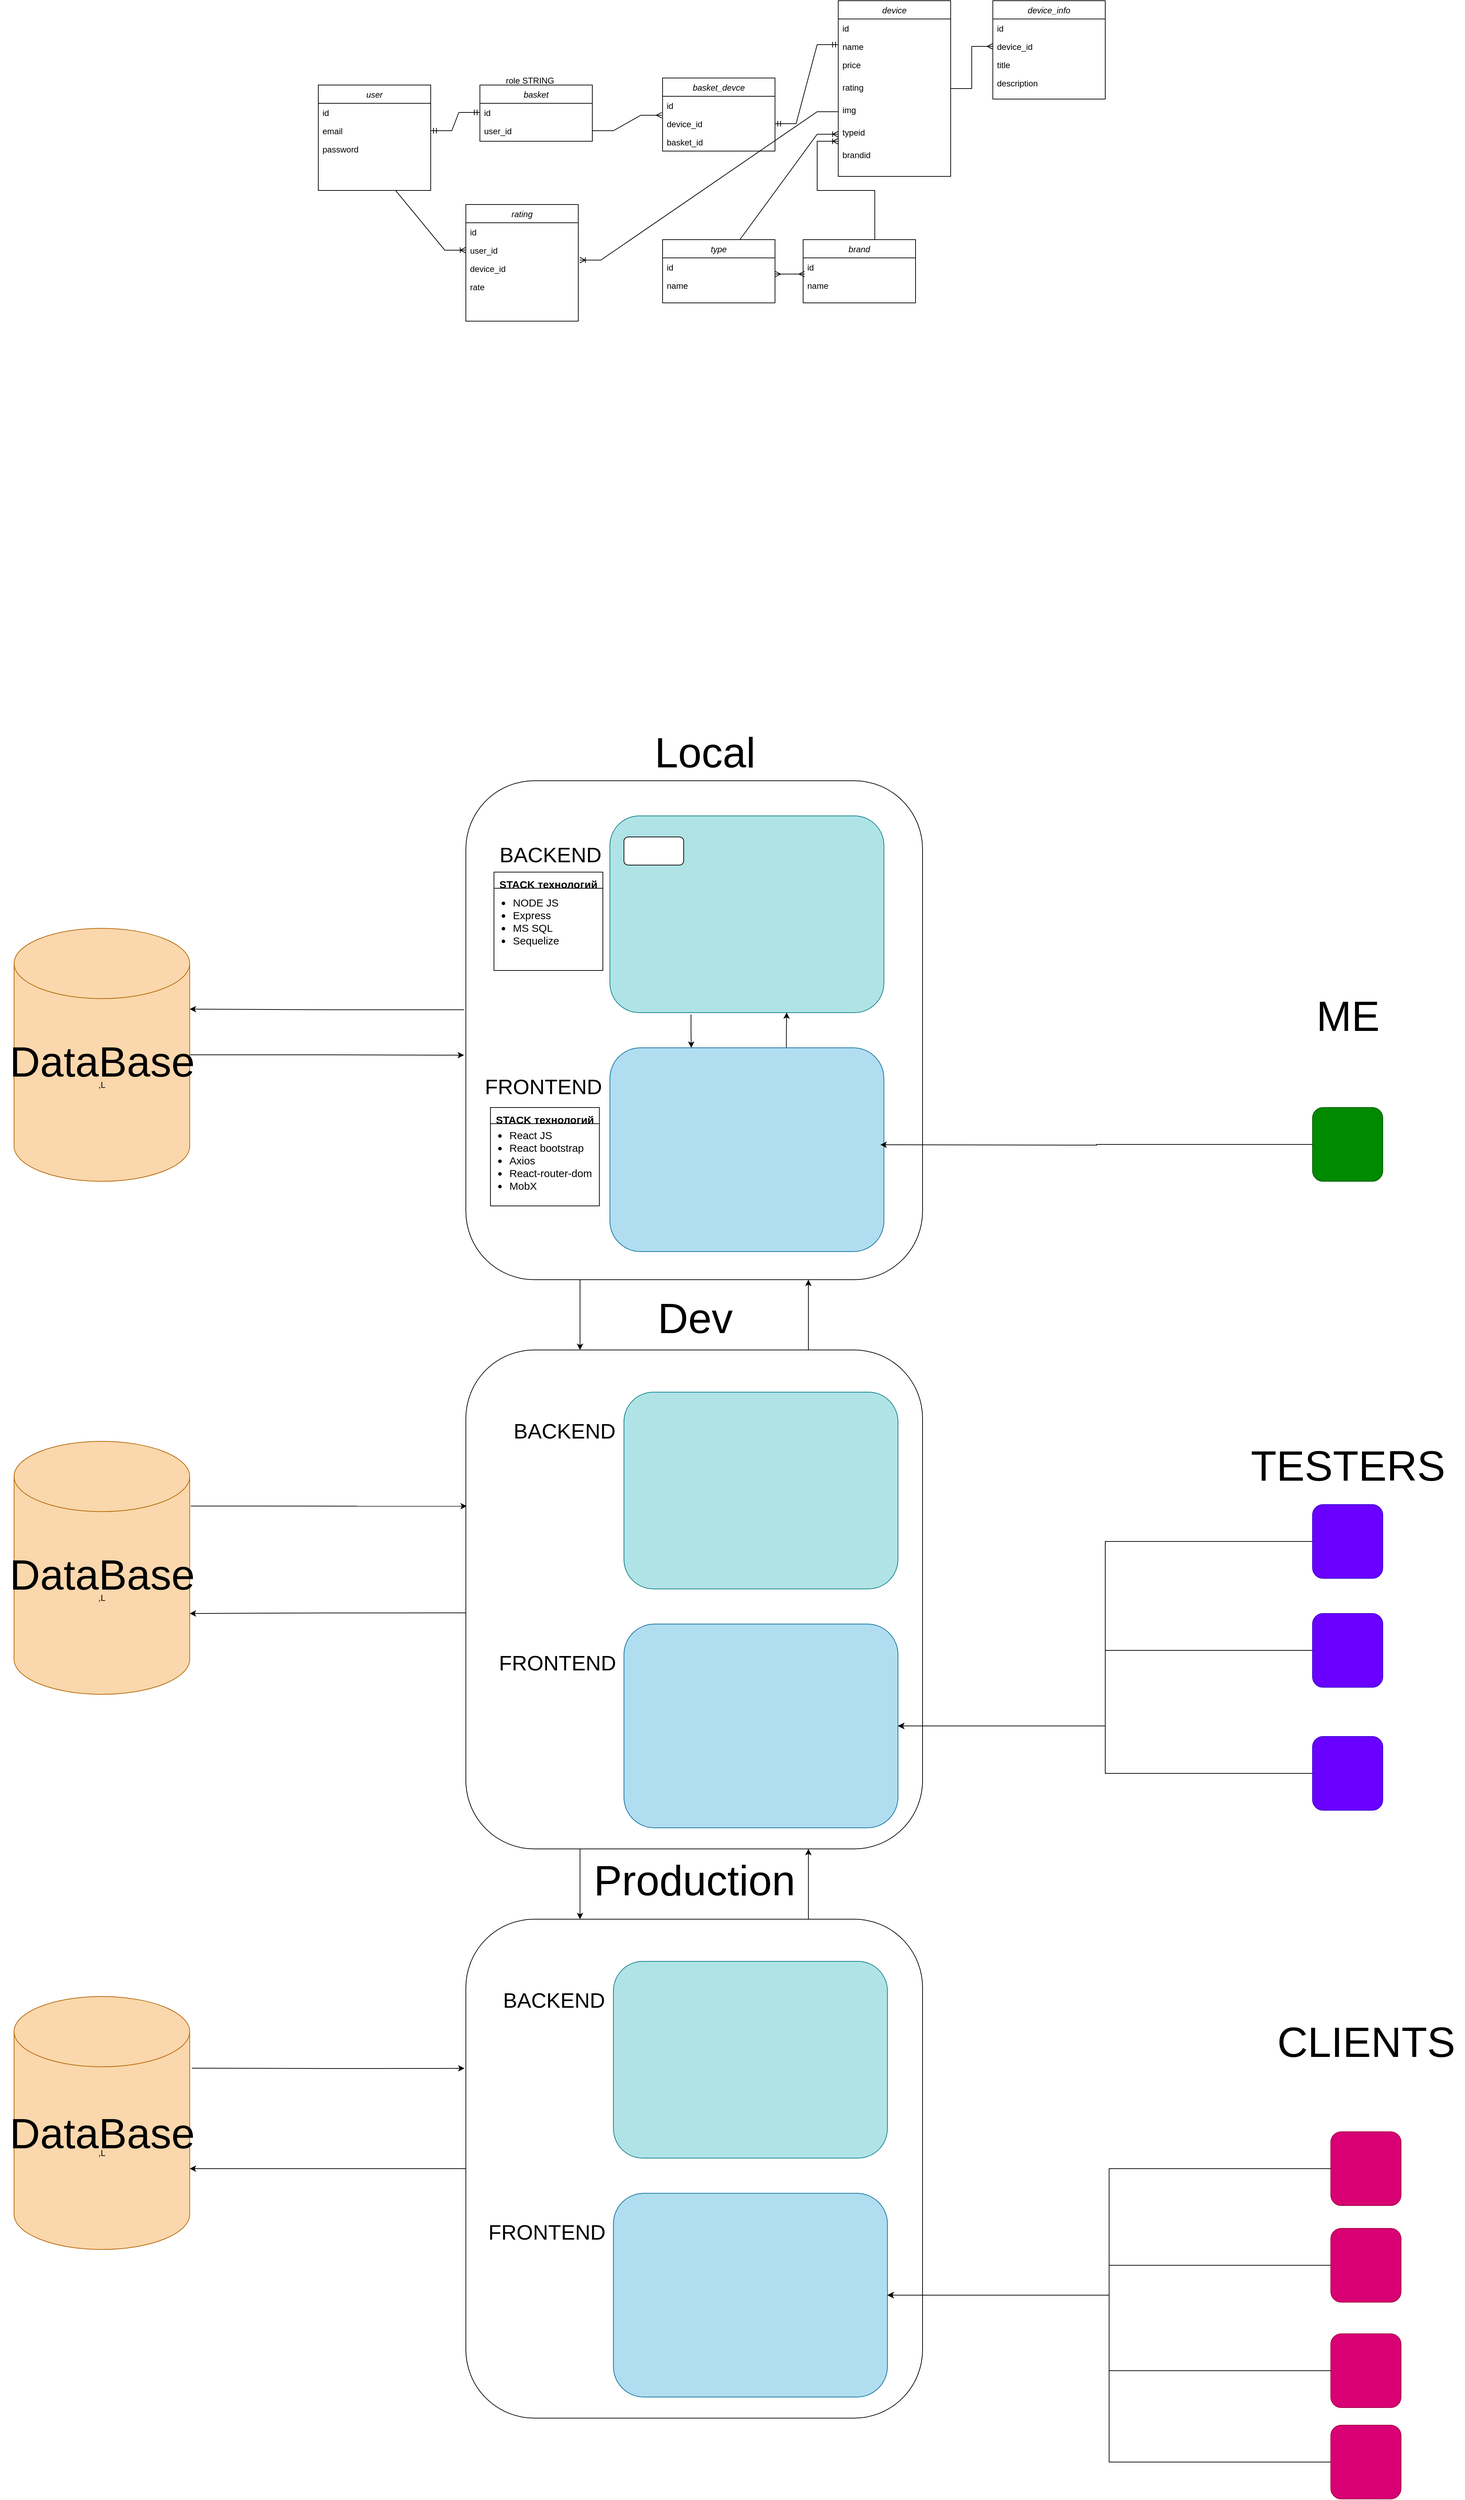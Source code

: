 <mxfile version="20.6.0" type="github">
  <diagram id="C5RBs43oDa-KdzZeNtuy" name="Page-1">
    <mxGraphModel dx="1501" dy="1542" grid="1" gridSize="10" guides="1" tooltips="1" connect="1" arrows="1" fold="1" page="1" pageScale="1" pageWidth="827" pageHeight="1169" math="0" shadow="0">
      <root>
        <mxCell id="WIyWlLk6GJQsqaUBKTNV-0" />
        <mxCell id="WIyWlLk6GJQsqaUBKTNV-1" parent="WIyWlLk6GJQsqaUBKTNV-0" />
        <mxCell id="zkfFHV4jXpPFQw0GAbJ--0" value="user" style="swimlane;fontStyle=2;align=center;verticalAlign=top;childLayout=stackLayout;horizontal=1;startSize=26;horizontalStack=0;resizeParent=1;resizeLast=0;collapsible=1;marginBottom=0;rounded=0;shadow=0;strokeWidth=1;" parent="WIyWlLk6GJQsqaUBKTNV-1" vertex="1">
          <mxGeometry x="-250" y="-300" width="160" height="150" as="geometry">
            <mxRectangle x="230" y="140" width="160" height="26" as="alternateBounds" />
          </mxGeometry>
        </mxCell>
        <mxCell id="zkfFHV4jXpPFQw0GAbJ--1" value="id" style="text;align=left;verticalAlign=top;spacingLeft=4;spacingRight=4;overflow=hidden;rotatable=0;points=[[0,0.5],[1,0.5]];portConstraint=eastwest;" parent="zkfFHV4jXpPFQw0GAbJ--0" vertex="1">
          <mxGeometry y="26" width="160" height="26" as="geometry" />
        </mxCell>
        <mxCell id="zkfFHV4jXpPFQw0GAbJ--2" value="email" style="text;align=left;verticalAlign=top;spacingLeft=4;spacingRight=4;overflow=hidden;rotatable=0;points=[[0,0.5],[1,0.5]];portConstraint=eastwest;rounded=0;shadow=0;html=0;" parent="zkfFHV4jXpPFQw0GAbJ--0" vertex="1">
          <mxGeometry y="52" width="160" height="26" as="geometry" />
        </mxCell>
        <mxCell id="zkfFHV4jXpPFQw0GAbJ--3" value="password" style="text;align=left;verticalAlign=top;spacingLeft=4;spacingRight=4;overflow=hidden;rotatable=0;points=[[0,0.5],[1,0.5]];portConstraint=eastwest;rounded=0;shadow=0;html=0;" parent="zkfFHV4jXpPFQw0GAbJ--0" vertex="1">
          <mxGeometry y="78" width="160" height="32" as="geometry" />
        </mxCell>
        <mxCell id="rboangWgK6ihW0emlWpL-7" value="role STRING" style="text;align=left;verticalAlign=top;spacingLeft=4;spacingRight=4;overflow=hidden;rotatable=0;points=[[0,0.5],[1,0.5]];portConstraint=eastwest;rounded=0;shadow=0;html=0;" parent="WIyWlLk6GJQsqaUBKTNV-1" vertex="1">
          <mxGeometry x="11" y="-320" width="160" height="32" as="geometry" />
        </mxCell>
        <mxCell id="rboangWgK6ihW0emlWpL-8" value="basket" style="swimlane;fontStyle=2;align=center;verticalAlign=top;childLayout=stackLayout;horizontal=1;startSize=26;horizontalStack=0;resizeParent=1;resizeLast=0;collapsible=1;marginBottom=0;rounded=0;shadow=0;strokeWidth=1;" parent="WIyWlLk6GJQsqaUBKTNV-1" vertex="1">
          <mxGeometry x="-20" y="-300" width="160" height="80" as="geometry">
            <mxRectangle x="230" y="140" width="160" height="26" as="alternateBounds" />
          </mxGeometry>
        </mxCell>
        <mxCell id="rboangWgK6ihW0emlWpL-9" value="id" style="text;align=left;verticalAlign=top;spacingLeft=4;spacingRight=4;overflow=hidden;rotatable=0;points=[[0,0.5],[1,0.5]];portConstraint=eastwest;" parent="rboangWgK6ihW0emlWpL-8" vertex="1">
          <mxGeometry y="26" width="160" height="26" as="geometry" />
        </mxCell>
        <mxCell id="rboangWgK6ihW0emlWpL-10" value="user_id" style="text;align=left;verticalAlign=top;spacingLeft=4;spacingRight=4;overflow=hidden;rotatable=0;points=[[0,0.5],[1,0.5]];portConstraint=eastwest;rounded=0;shadow=0;html=0;" parent="rboangWgK6ihW0emlWpL-8" vertex="1">
          <mxGeometry y="52" width="160" height="26" as="geometry" />
        </mxCell>
        <mxCell id="rboangWgK6ihW0emlWpL-14" value="" style="edgeStyle=entityRelationEdgeStyle;fontSize=12;html=1;endArrow=ERmandOne;startArrow=ERmandOne;rounded=0;exitX=1;exitY=0.5;exitDx=0;exitDy=0;entryX=0;entryY=0.5;entryDx=0;entryDy=0;" parent="WIyWlLk6GJQsqaUBKTNV-1" source="zkfFHV4jXpPFQw0GAbJ--2" target="rboangWgK6ihW0emlWpL-9" edge="1">
          <mxGeometry width="100" height="100" relative="1" as="geometry">
            <mxPoint x="200" y="-200" as="sourcePoint" />
            <mxPoint x="300" y="-300" as="targetPoint" />
          </mxGeometry>
        </mxCell>
        <mxCell id="rboangWgK6ihW0emlWpL-15" value="device" style="swimlane;fontStyle=2;align=center;verticalAlign=top;childLayout=stackLayout;horizontal=1;startSize=26;horizontalStack=0;resizeParent=1;resizeLast=0;collapsible=1;marginBottom=0;rounded=0;shadow=0;strokeWidth=1;" parent="WIyWlLk6GJQsqaUBKTNV-1" vertex="1">
          <mxGeometry x="490" y="-420" width="160" height="250" as="geometry">
            <mxRectangle x="230" y="140" width="160" height="26" as="alternateBounds" />
          </mxGeometry>
        </mxCell>
        <mxCell id="rboangWgK6ihW0emlWpL-16" value="id" style="text;align=left;verticalAlign=top;spacingLeft=4;spacingRight=4;overflow=hidden;rotatable=0;points=[[0,0.5],[1,0.5]];portConstraint=eastwest;" parent="rboangWgK6ihW0emlWpL-15" vertex="1">
          <mxGeometry y="26" width="160" height="26" as="geometry" />
        </mxCell>
        <mxCell id="rboangWgK6ihW0emlWpL-17" value="name" style="text;align=left;verticalAlign=top;spacingLeft=4;spacingRight=4;overflow=hidden;rotatable=0;points=[[0,0.5],[1,0.5]];portConstraint=eastwest;rounded=0;shadow=0;html=0;" parent="rboangWgK6ihW0emlWpL-15" vertex="1">
          <mxGeometry y="52" width="160" height="26" as="geometry" />
        </mxCell>
        <mxCell id="rboangWgK6ihW0emlWpL-18" value="price" style="text;align=left;verticalAlign=top;spacingLeft=4;spacingRight=4;overflow=hidden;rotatable=0;points=[[0,0.5],[1,0.5]];portConstraint=eastwest;rounded=0;shadow=0;html=0;" parent="rboangWgK6ihW0emlWpL-15" vertex="1">
          <mxGeometry y="78" width="160" height="32" as="geometry" />
        </mxCell>
        <mxCell id="rboangWgK6ihW0emlWpL-19" value="rating" style="text;align=left;verticalAlign=top;spacingLeft=4;spacingRight=4;overflow=hidden;rotatable=0;points=[[0,0.5],[1,0.5]];portConstraint=eastwest;rounded=0;shadow=0;html=0;" parent="rboangWgK6ihW0emlWpL-15" vertex="1">
          <mxGeometry y="110" width="160" height="32" as="geometry" />
        </mxCell>
        <mxCell id="rboangWgK6ihW0emlWpL-20" value="img" style="text;align=left;verticalAlign=top;spacingLeft=4;spacingRight=4;overflow=hidden;rotatable=0;points=[[0,0.5],[1,0.5]];portConstraint=eastwest;rounded=0;shadow=0;html=0;" parent="rboangWgK6ihW0emlWpL-15" vertex="1">
          <mxGeometry y="142" width="160" height="32" as="geometry" />
        </mxCell>
        <mxCell id="rboangWgK6ihW0emlWpL-21" value="typeid" style="text;align=left;verticalAlign=top;spacingLeft=4;spacingRight=4;overflow=hidden;rotatable=0;points=[[0,0.5],[1,0.5]];portConstraint=eastwest;rounded=0;shadow=0;html=0;" parent="rboangWgK6ihW0emlWpL-15" vertex="1">
          <mxGeometry y="174" width="160" height="32" as="geometry" />
        </mxCell>
        <mxCell id="rboangWgK6ihW0emlWpL-22" value="brandid" style="text;align=left;verticalAlign=top;spacingLeft=4;spacingRight=4;overflow=hidden;rotatable=0;points=[[0,0.5],[1,0.5]];portConstraint=eastwest;rounded=0;shadow=0;html=0;" parent="rboangWgK6ihW0emlWpL-15" vertex="1">
          <mxGeometry y="206" width="160" height="32" as="geometry" />
        </mxCell>
        <mxCell id="rboangWgK6ihW0emlWpL-23" value="brand" style="swimlane;fontStyle=2;align=center;verticalAlign=top;childLayout=stackLayout;horizontal=1;startSize=26;horizontalStack=0;resizeParent=1;resizeLast=0;collapsible=1;marginBottom=0;rounded=0;shadow=0;strokeWidth=1;" parent="WIyWlLk6GJQsqaUBKTNV-1" vertex="1">
          <mxGeometry x="440" y="-80" width="160" height="90" as="geometry">
            <mxRectangle x="230" y="140" width="160" height="26" as="alternateBounds" />
          </mxGeometry>
        </mxCell>
        <mxCell id="rboangWgK6ihW0emlWpL-24" value="id" style="text;align=left;verticalAlign=top;spacingLeft=4;spacingRight=4;overflow=hidden;rotatable=0;points=[[0,0.5],[1,0.5]];portConstraint=eastwest;" parent="rboangWgK6ihW0emlWpL-23" vertex="1">
          <mxGeometry y="26" width="160" height="26" as="geometry" />
        </mxCell>
        <mxCell id="rboangWgK6ihW0emlWpL-25" value="name" style="text;align=left;verticalAlign=top;spacingLeft=4;spacingRight=4;overflow=hidden;rotatable=0;points=[[0,0.5],[1,0.5]];portConstraint=eastwest;rounded=0;shadow=0;html=0;" parent="rboangWgK6ihW0emlWpL-23" vertex="1">
          <mxGeometry y="52" width="160" height="26" as="geometry" />
        </mxCell>
        <mxCell id="rboangWgK6ihW0emlWpL-31" value="type" style="swimlane;fontStyle=2;align=center;verticalAlign=top;childLayout=stackLayout;horizontal=1;startSize=26;horizontalStack=0;resizeParent=1;resizeLast=0;collapsible=1;marginBottom=0;rounded=0;shadow=0;strokeWidth=1;" parent="WIyWlLk6GJQsqaUBKTNV-1" vertex="1">
          <mxGeometry x="240" y="-80" width="160" height="90" as="geometry">
            <mxRectangle x="230" y="140" width="160" height="26" as="alternateBounds" />
          </mxGeometry>
        </mxCell>
        <mxCell id="rboangWgK6ihW0emlWpL-32" value="id" style="text;align=left;verticalAlign=top;spacingLeft=4;spacingRight=4;overflow=hidden;rotatable=0;points=[[0,0.5],[1,0.5]];portConstraint=eastwest;" parent="rboangWgK6ihW0emlWpL-31" vertex="1">
          <mxGeometry y="26" width="160" height="26" as="geometry" />
        </mxCell>
        <mxCell id="rboangWgK6ihW0emlWpL-33" value="name" style="text;align=left;verticalAlign=top;spacingLeft=4;spacingRight=4;overflow=hidden;rotatable=0;points=[[0,0.5],[1,0.5]];portConstraint=eastwest;rounded=0;shadow=0;html=0;" parent="rboangWgK6ihW0emlWpL-31" vertex="1">
          <mxGeometry y="52" width="160" height="26" as="geometry" />
        </mxCell>
        <mxCell id="rboangWgK6ihW0emlWpL-39" value="" style="edgeStyle=entityRelationEdgeStyle;fontSize=12;html=1;endArrow=ERoneToMany;rounded=0;entryX=0;entryY=0.5;entryDx=0;entryDy=0;exitX=0.5;exitY=0;exitDx=0;exitDy=0;" parent="WIyWlLk6GJQsqaUBKTNV-1" source="rboangWgK6ihW0emlWpL-31" target="rboangWgK6ihW0emlWpL-21" edge="1">
          <mxGeometry width="100" height="100" relative="1" as="geometry">
            <mxPoint x="150" y="-110" as="sourcePoint" />
            <mxPoint x="250" y="-210" as="targetPoint" />
          </mxGeometry>
        </mxCell>
        <mxCell id="rboangWgK6ihW0emlWpL-44" value="" style="edgeStyle=entityRelationEdgeStyle;fontSize=12;html=1;endArrow=ERmany;startArrow=ERmany;rounded=0;entryX=0.013;entryY=-0.115;entryDx=0;entryDy=0;entryPerimeter=0;exitX=1;exitY=0.885;exitDx=0;exitDy=0;exitPerimeter=0;" parent="WIyWlLk6GJQsqaUBKTNV-1" source="rboangWgK6ihW0emlWpL-32" target="rboangWgK6ihW0emlWpL-25" edge="1">
          <mxGeometry width="100" height="100" relative="1" as="geometry">
            <mxPoint x="150" y="-110" as="sourcePoint" />
            <mxPoint x="250" y="-210" as="targetPoint" />
          </mxGeometry>
        </mxCell>
        <mxCell id="rboangWgK6ihW0emlWpL-45" value="device_info" style="swimlane;fontStyle=2;align=center;verticalAlign=top;childLayout=stackLayout;horizontal=1;startSize=26;horizontalStack=0;resizeParent=1;resizeLast=0;collapsible=1;marginBottom=0;rounded=0;shadow=0;strokeWidth=1;" parent="WIyWlLk6GJQsqaUBKTNV-1" vertex="1">
          <mxGeometry x="710" y="-420" width="160" height="140" as="geometry">
            <mxRectangle x="230" y="140" width="160" height="26" as="alternateBounds" />
          </mxGeometry>
        </mxCell>
        <mxCell id="rboangWgK6ihW0emlWpL-46" value="id" style="text;align=left;verticalAlign=top;spacingLeft=4;spacingRight=4;overflow=hidden;rotatable=0;points=[[0,0.5],[1,0.5]];portConstraint=eastwest;" parent="rboangWgK6ihW0emlWpL-45" vertex="1">
          <mxGeometry y="26" width="160" height="26" as="geometry" />
        </mxCell>
        <mxCell id="rboangWgK6ihW0emlWpL-47" value="device_id" style="text;align=left;verticalAlign=top;spacingLeft=4;spacingRight=4;overflow=hidden;rotatable=0;points=[[0,0.5],[1,0.5]];portConstraint=eastwest;rounded=0;shadow=0;html=0;" parent="rboangWgK6ihW0emlWpL-45" vertex="1">
          <mxGeometry y="52" width="160" height="26" as="geometry" />
        </mxCell>
        <mxCell id="rboangWgK6ihW0emlWpL-48" value="title" style="text;align=left;verticalAlign=top;spacingLeft=4;spacingRight=4;overflow=hidden;rotatable=0;points=[[0,0.5],[1,0.5]];portConstraint=eastwest;rounded=0;shadow=0;html=0;" parent="rboangWgK6ihW0emlWpL-45" vertex="1">
          <mxGeometry y="78" width="160" height="26" as="geometry" />
        </mxCell>
        <mxCell id="rboangWgK6ihW0emlWpL-54" value="description" style="text;align=left;verticalAlign=top;spacingLeft=4;spacingRight=4;overflow=hidden;rotatable=0;points=[[0,0.5],[1,0.5]];portConstraint=eastwest;rounded=0;shadow=0;html=0;" parent="rboangWgK6ihW0emlWpL-45" vertex="1">
          <mxGeometry y="104" width="160" height="26" as="geometry" />
        </mxCell>
        <mxCell id="rboangWgK6ihW0emlWpL-52" value="" style="edgeStyle=entityRelationEdgeStyle;fontSize=12;html=1;endArrow=ERmany;rounded=0;exitX=1;exitY=0.5;exitDx=0;exitDy=0;entryX=0;entryY=0.5;entryDx=0;entryDy=0;" parent="WIyWlLk6GJQsqaUBKTNV-1" source="rboangWgK6ihW0emlWpL-15" target="rboangWgK6ihW0emlWpL-47" edge="1">
          <mxGeometry width="100" height="100" relative="1" as="geometry">
            <mxPoint x="840" y="-120" as="sourcePoint" />
            <mxPoint x="940" y="-220" as="targetPoint" />
          </mxGeometry>
        </mxCell>
        <mxCell id="rboangWgK6ihW0emlWpL-53" value="" style="edgeStyle=entityRelationEdgeStyle;fontSize=12;html=1;endArrow=ERoneToMany;rounded=0;exitX=0.45;exitY=0;exitDx=0;exitDy=0;exitPerimeter=0;" parent="WIyWlLk6GJQsqaUBKTNV-1" source="rboangWgK6ihW0emlWpL-23" edge="1">
          <mxGeometry width="100" height="100" relative="1" as="geometry">
            <mxPoint x="330" y="-70" as="sourcePoint" />
            <mxPoint x="490" y="-220" as="targetPoint" />
          </mxGeometry>
        </mxCell>
        <mxCell id="rboangWgK6ihW0emlWpL-55" value="basket_devce" style="swimlane;fontStyle=2;align=center;verticalAlign=top;childLayout=stackLayout;horizontal=1;startSize=26;horizontalStack=0;resizeParent=1;resizeLast=0;collapsible=1;marginBottom=0;rounded=0;shadow=0;strokeWidth=1;" parent="WIyWlLk6GJQsqaUBKTNV-1" vertex="1">
          <mxGeometry x="240" y="-310" width="160" height="104" as="geometry">
            <mxRectangle x="230" y="140" width="160" height="26" as="alternateBounds" />
          </mxGeometry>
        </mxCell>
        <mxCell id="rboangWgK6ihW0emlWpL-56" value="id" style="text;align=left;verticalAlign=top;spacingLeft=4;spacingRight=4;overflow=hidden;rotatable=0;points=[[0,0.5],[1,0.5]];portConstraint=eastwest;" parent="rboangWgK6ihW0emlWpL-55" vertex="1">
          <mxGeometry y="26" width="160" height="26" as="geometry" />
        </mxCell>
        <mxCell id="rboangWgK6ihW0emlWpL-57" value="device_id" style="text;align=left;verticalAlign=top;spacingLeft=4;spacingRight=4;overflow=hidden;rotatable=0;points=[[0,0.5],[1,0.5]];portConstraint=eastwest;rounded=0;shadow=0;html=0;" parent="rboangWgK6ihW0emlWpL-55" vertex="1">
          <mxGeometry y="52" width="160" height="26" as="geometry" />
        </mxCell>
        <mxCell id="rboangWgK6ihW0emlWpL-58" value="basket_id" style="text;align=left;verticalAlign=top;spacingLeft=4;spacingRight=4;overflow=hidden;rotatable=0;points=[[0,0.5],[1,0.5]];portConstraint=eastwest;rounded=0;shadow=0;html=0;" parent="rboangWgK6ihW0emlWpL-55" vertex="1">
          <mxGeometry y="78" width="160" height="26" as="geometry" />
        </mxCell>
        <mxCell id="rboangWgK6ihW0emlWpL-59" value="" style="edgeStyle=entityRelationEdgeStyle;fontSize=12;html=1;endArrow=ERmany;rounded=0;exitX=1;exitY=0.5;exitDx=0;exitDy=0;entryX=-0.006;entryY=1.038;entryDx=0;entryDy=0;entryPerimeter=0;" parent="WIyWlLk6GJQsqaUBKTNV-1" source="rboangWgK6ihW0emlWpL-10" target="rboangWgK6ihW0emlWpL-56" edge="1">
          <mxGeometry width="100" height="100" relative="1" as="geometry">
            <mxPoint x="450" y="-110" as="sourcePoint" />
            <mxPoint x="550" y="-210" as="targetPoint" />
          </mxGeometry>
        </mxCell>
        <mxCell id="6lR0rW1rz3o3aoI56mxL-0" value="" style="edgeStyle=entityRelationEdgeStyle;fontSize=12;html=1;endArrow=ERmandOne;startArrow=ERmandOne;rounded=0;exitX=1;exitY=0.5;exitDx=0;exitDy=0;entryX=0;entryY=0.25;entryDx=0;entryDy=0;" parent="WIyWlLk6GJQsqaUBKTNV-1" source="rboangWgK6ihW0emlWpL-57" target="rboangWgK6ihW0emlWpL-15" edge="1">
          <mxGeometry width="100" height="100" relative="1" as="geometry">
            <mxPoint x="340" y="-110" as="sourcePoint" />
            <mxPoint x="440" y="-210" as="targetPoint" />
          </mxGeometry>
        </mxCell>
        <mxCell id="6lR0rW1rz3o3aoI56mxL-1" value="rating&#xa;" style="swimlane;fontStyle=2;align=center;verticalAlign=top;childLayout=stackLayout;horizontal=1;startSize=26;horizontalStack=0;resizeParent=1;resizeLast=0;collapsible=1;marginBottom=0;rounded=0;shadow=0;strokeWidth=1;" parent="WIyWlLk6GJQsqaUBKTNV-1" vertex="1">
          <mxGeometry x="-40" y="-130" width="160" height="166" as="geometry">
            <mxRectangle x="230" y="140" width="160" height="26" as="alternateBounds" />
          </mxGeometry>
        </mxCell>
        <mxCell id="6lR0rW1rz3o3aoI56mxL-2" value="id" style="text;align=left;verticalAlign=top;spacingLeft=4;spacingRight=4;overflow=hidden;rotatable=0;points=[[0,0.5],[1,0.5]];portConstraint=eastwest;" parent="6lR0rW1rz3o3aoI56mxL-1" vertex="1">
          <mxGeometry y="26" width="160" height="26" as="geometry" />
        </mxCell>
        <mxCell id="6lR0rW1rz3o3aoI56mxL-3" value="user_id" style="text;align=left;verticalAlign=top;spacingLeft=4;spacingRight=4;overflow=hidden;rotatable=0;points=[[0,0.5],[1,0.5]];portConstraint=eastwest;rounded=0;shadow=0;html=0;" parent="6lR0rW1rz3o3aoI56mxL-1" vertex="1">
          <mxGeometry y="52" width="160" height="26" as="geometry" />
        </mxCell>
        <mxCell id="6lR0rW1rz3o3aoI56mxL-4" value="device_id" style="text;align=left;verticalAlign=top;spacingLeft=4;spacingRight=4;overflow=hidden;rotatable=0;points=[[0,0.5],[1,0.5]];portConstraint=eastwest;rounded=0;shadow=0;html=0;" parent="6lR0rW1rz3o3aoI56mxL-1" vertex="1">
          <mxGeometry y="78" width="160" height="26" as="geometry" />
        </mxCell>
        <mxCell id="6lR0rW1rz3o3aoI56mxL-5" value="rate" style="text;align=left;verticalAlign=top;spacingLeft=4;spacingRight=4;overflow=hidden;rotatable=0;points=[[0,0.5],[1,0.5]];portConstraint=eastwest;rounded=0;shadow=0;html=0;" parent="6lR0rW1rz3o3aoI56mxL-1" vertex="1">
          <mxGeometry y="104" width="160" height="26" as="geometry" />
        </mxCell>
        <mxCell id="6lR0rW1rz3o3aoI56mxL-6" value="" style="edgeStyle=entityRelationEdgeStyle;fontSize=12;html=1;endArrow=ERoneToMany;rounded=0;exitX=0;exitY=0.5;exitDx=0;exitDy=0;entryX=1.013;entryY=0.043;entryDx=0;entryDy=0;entryPerimeter=0;" parent="WIyWlLk6GJQsqaUBKTNV-1" source="rboangWgK6ihW0emlWpL-20" target="6lR0rW1rz3o3aoI56mxL-4" edge="1">
          <mxGeometry width="100" height="100" relative="1" as="geometry">
            <mxPoint x="330" y="-40" as="sourcePoint" />
            <mxPoint x="430" y="-140" as="targetPoint" />
          </mxGeometry>
        </mxCell>
        <mxCell id="6lR0rW1rz3o3aoI56mxL-7" value="" style="edgeStyle=entityRelationEdgeStyle;fontSize=12;html=1;endArrow=ERoneToMany;rounded=0;exitX=0.5;exitY=1;exitDx=0;exitDy=0;entryX=0;entryY=0.5;entryDx=0;entryDy=0;" parent="WIyWlLk6GJQsqaUBKTNV-1" source="zkfFHV4jXpPFQw0GAbJ--0" target="6lR0rW1rz3o3aoI56mxL-3" edge="1">
          <mxGeometry width="100" height="100" relative="1" as="geometry">
            <mxPoint x="330" y="-40" as="sourcePoint" />
            <mxPoint x="-100" y="20" as="targetPoint" />
          </mxGeometry>
        </mxCell>
        <mxCell id="-Y3-FACNBWRvLeMyqKT1-15" style="edgeStyle=orthogonalEdgeStyle;rounded=0;orthogonalLoop=1;jettySize=auto;html=1;exitX=-0.004;exitY=0.459;exitDx=0;exitDy=0;entryX=1;entryY=0;entryDx=0;entryDy=115;entryPerimeter=0;fontSize=60;exitPerimeter=0;" edge="1" parent="WIyWlLk6GJQsqaUBKTNV-1" source="-Y3-FACNBWRvLeMyqKT1-0" target="-Y3-FACNBWRvLeMyqKT1-1">
          <mxGeometry relative="1" as="geometry" />
        </mxCell>
        <mxCell id="-Y3-FACNBWRvLeMyqKT1-36" style="edgeStyle=orthogonalEdgeStyle;rounded=0;orthogonalLoop=1;jettySize=auto;html=1;entryX=0.25;entryY=0;entryDx=0;entryDy=0;fontSize=30;exitX=0.25;exitY=1;exitDx=0;exitDy=0;" edge="1" parent="WIyWlLk6GJQsqaUBKTNV-1" source="-Y3-FACNBWRvLeMyqKT1-0" target="-Y3-FACNBWRvLeMyqKT1-3">
          <mxGeometry relative="1" as="geometry" />
        </mxCell>
        <mxCell id="-Y3-FACNBWRvLeMyqKT1-0" value="" style="rounded=1;whiteSpace=wrap;html=1;" vertex="1" parent="WIyWlLk6GJQsqaUBKTNV-1">
          <mxGeometry x="-40" y="690" width="650" height="710" as="geometry" />
        </mxCell>
        <mxCell id="-Y3-FACNBWRvLeMyqKT1-16" style="edgeStyle=orthogonalEdgeStyle;rounded=0;orthogonalLoop=1;jettySize=auto;html=1;fontSize=60;entryX=-0.004;entryY=0.55;entryDx=0;entryDy=0;entryPerimeter=0;" edge="1" parent="WIyWlLk6GJQsqaUBKTNV-1" source="-Y3-FACNBWRvLeMyqKT1-1" target="-Y3-FACNBWRvLeMyqKT1-0">
          <mxGeometry relative="1" as="geometry" />
        </mxCell>
        <mxCell id="-Y3-FACNBWRvLeMyqKT1-1" value=",L" style="shape=cylinder3;whiteSpace=wrap;html=1;boundedLbl=1;backgroundOutline=1;size=50;fillColor=#fad7ac;strokeColor=#b46504;" vertex="1" parent="WIyWlLk6GJQsqaUBKTNV-1">
          <mxGeometry x="-683" y="900" width="250" height="360" as="geometry" />
        </mxCell>
        <mxCell id="-Y3-FACNBWRvLeMyqKT1-37" style="edgeStyle=orthogonalEdgeStyle;rounded=0;orthogonalLoop=1;jettySize=auto;html=1;entryX=0.75;entryY=1;entryDx=0;entryDy=0;fontSize=30;exitX=0.75;exitY=0;exitDx=0;exitDy=0;" edge="1" parent="WIyWlLk6GJQsqaUBKTNV-1" source="-Y3-FACNBWRvLeMyqKT1-3" target="-Y3-FACNBWRvLeMyqKT1-0">
          <mxGeometry relative="1" as="geometry">
            <Array as="points" />
          </mxGeometry>
        </mxCell>
        <mxCell id="-Y3-FACNBWRvLeMyqKT1-50" style="edgeStyle=orthogonalEdgeStyle;rounded=0;orthogonalLoop=1;jettySize=auto;html=1;entryX=0.25;entryY=0;entryDx=0;entryDy=0;fontSize=30;exitX=0.25;exitY=1;exitDx=0;exitDy=0;" edge="1" parent="WIyWlLk6GJQsqaUBKTNV-1" source="-Y3-FACNBWRvLeMyqKT1-3" target="-Y3-FACNBWRvLeMyqKT1-4">
          <mxGeometry relative="1" as="geometry" />
        </mxCell>
        <mxCell id="-Y3-FACNBWRvLeMyqKT1-56" style="edgeStyle=orthogonalEdgeStyle;rounded=0;orthogonalLoop=1;jettySize=auto;html=1;entryX=1;entryY=0;entryDx=0;entryDy=245;entryPerimeter=0;fontSize=30;exitX=0.001;exitY=0.527;exitDx=0;exitDy=0;exitPerimeter=0;" edge="1" parent="WIyWlLk6GJQsqaUBKTNV-1" source="-Y3-FACNBWRvLeMyqKT1-3" target="-Y3-FACNBWRvLeMyqKT1-51">
          <mxGeometry relative="1" as="geometry">
            <mxPoint x="-50" y="1870" as="sourcePoint" />
          </mxGeometry>
        </mxCell>
        <mxCell id="-Y3-FACNBWRvLeMyqKT1-3" value="" style="rounded=1;whiteSpace=wrap;html=1;" vertex="1" parent="WIyWlLk6GJQsqaUBKTNV-1">
          <mxGeometry x="-40" y="1500" width="650" height="710" as="geometry" />
        </mxCell>
        <mxCell id="-Y3-FACNBWRvLeMyqKT1-49" style="edgeStyle=orthogonalEdgeStyle;rounded=0;orthogonalLoop=1;jettySize=auto;html=1;entryX=0.75;entryY=1;entryDx=0;entryDy=0;fontSize=30;exitX=0.75;exitY=0;exitDx=0;exitDy=0;" edge="1" parent="WIyWlLk6GJQsqaUBKTNV-1" source="-Y3-FACNBWRvLeMyqKT1-4" target="-Y3-FACNBWRvLeMyqKT1-3">
          <mxGeometry relative="1" as="geometry" />
        </mxCell>
        <mxCell id="-Y3-FACNBWRvLeMyqKT1-58" style="edgeStyle=orthogonalEdgeStyle;rounded=0;orthogonalLoop=1;jettySize=auto;html=1;entryX=1;entryY=0;entryDx=0;entryDy=245;entryPerimeter=0;fontSize=30;" edge="1" parent="WIyWlLk6GJQsqaUBKTNV-1" source="-Y3-FACNBWRvLeMyqKT1-4" target="-Y3-FACNBWRvLeMyqKT1-53">
          <mxGeometry relative="1" as="geometry" />
        </mxCell>
        <mxCell id="-Y3-FACNBWRvLeMyqKT1-4" value="" style="rounded=1;whiteSpace=wrap;html=1;" vertex="1" parent="WIyWlLk6GJQsqaUBKTNV-1">
          <mxGeometry x="-40" y="2310" width="650" height="710" as="geometry" />
        </mxCell>
        <mxCell id="-Y3-FACNBWRvLeMyqKT1-11" value="&lt;font style=&quot;font-size: 60px;&quot;&gt;DataBase&lt;/font&gt;" style="text;html=1;align=center;verticalAlign=middle;resizable=0;points=[];autosize=1;strokeColor=none;fillColor=none;fontSize=40;" vertex="1" parent="WIyWlLk6GJQsqaUBKTNV-1">
          <mxGeometry x="-703" y="1045" width="290" height="90" as="geometry" />
        </mxCell>
        <mxCell id="-Y3-FACNBWRvLeMyqKT1-12" value="&lt;font style=&quot;font-size: 30px;&quot;&gt;BACKEND&lt;/font&gt;" style="text;html=1;align=center;verticalAlign=middle;resizable=0;points=[];autosize=1;strokeColor=none;fillColor=none;fontSize=60;" vertex="1" parent="WIyWlLk6GJQsqaUBKTNV-1">
          <mxGeometry x="-5" y="740" width="170" height="90" as="geometry" />
        </mxCell>
        <mxCell id="-Y3-FACNBWRvLeMyqKT1-17" value="Local" style="text;html=1;align=center;verticalAlign=middle;resizable=0;points=[];autosize=1;strokeColor=none;fillColor=none;fontSize=60;" vertex="1" parent="WIyWlLk6GJQsqaUBKTNV-1">
          <mxGeometry x="215" y="605" width="170" height="90" as="geometry" />
        </mxCell>
        <mxCell id="-Y3-FACNBWRvLeMyqKT1-18" value="&lt;div&gt;Dev&lt;/div&gt;" style="text;html=1;align=center;verticalAlign=middle;resizable=0;points=[];autosize=1;strokeColor=none;fillColor=none;fontSize=60;" vertex="1" parent="WIyWlLk6GJQsqaUBKTNV-1">
          <mxGeometry x="221" y="1410" width="130" height="90" as="geometry" />
        </mxCell>
        <mxCell id="-Y3-FACNBWRvLeMyqKT1-19" value="Production" style="text;html=1;align=center;verticalAlign=middle;resizable=0;points=[];autosize=1;strokeColor=none;fillColor=none;fontSize=60;" vertex="1" parent="WIyWlLk6GJQsqaUBKTNV-1">
          <mxGeometry x="130" y="2210" width="310" height="90" as="geometry" />
        </mxCell>
        <mxCell id="-Y3-FACNBWRvLeMyqKT1-21" value="CLIENTS" style="text;html=1;align=center;verticalAlign=middle;resizable=0;points=[];autosize=1;strokeColor=none;fillColor=none;fontSize=60;" vertex="1" parent="WIyWlLk6GJQsqaUBKTNV-1">
          <mxGeometry x="1101" y="2440" width="280" height="90" as="geometry" />
        </mxCell>
        <mxCell id="-Y3-FACNBWRvLeMyqKT1-63" style="edgeStyle=orthogonalEdgeStyle;rounded=0;orthogonalLoop=1;jettySize=auto;html=1;entryX=1;entryY=0.5;entryDx=0;entryDy=0;fontSize=30;" edge="1" parent="WIyWlLk6GJQsqaUBKTNV-1" source="-Y3-FACNBWRvLeMyqKT1-24" target="-Y3-FACNBWRvLeMyqKT1-41">
          <mxGeometry relative="1" as="geometry" />
        </mxCell>
        <mxCell id="-Y3-FACNBWRvLeMyqKT1-24" value="" style="rounded=1;whiteSpace=wrap;html=1;fillColor=#6a00ff;strokeColor=#3700CC;fontColor=#ffffff;" vertex="1" parent="WIyWlLk6GJQsqaUBKTNV-1">
          <mxGeometry x="1165" y="1720" width="100" height="105" as="geometry" />
        </mxCell>
        <mxCell id="-Y3-FACNBWRvLeMyqKT1-26" value="TESTERS" style="text;html=1;align=center;verticalAlign=middle;resizable=0;points=[];autosize=1;strokeColor=none;fillColor=none;fontSize=60;" vertex="1" parent="WIyWlLk6GJQsqaUBKTNV-1">
          <mxGeometry x="1065" y="1620" width="300" height="90" as="geometry" />
        </mxCell>
        <mxCell id="-Y3-FACNBWRvLeMyqKT1-29" value="ME" style="text;html=1;align=center;verticalAlign=middle;resizable=0;points=[];autosize=1;strokeColor=none;fillColor=none;fontSize=60;" vertex="1" parent="WIyWlLk6GJQsqaUBKTNV-1">
          <mxGeometry x="1160" y="980" width="110" height="90" as="geometry" />
        </mxCell>
        <mxCell id="-Y3-FACNBWRvLeMyqKT1-34" style="edgeStyle=orthogonalEdgeStyle;rounded=0;orthogonalLoop=1;jettySize=auto;html=1;fontSize=30;exitX=0.296;exitY=1.009;exitDx=0;exitDy=0;exitPerimeter=0;entryX=0.297;entryY=0;entryDx=0;entryDy=0;entryPerimeter=0;" edge="1" parent="WIyWlLk6GJQsqaUBKTNV-1" source="-Y3-FACNBWRvLeMyqKT1-30" target="-Y3-FACNBWRvLeMyqKT1-32">
          <mxGeometry relative="1" as="geometry" />
        </mxCell>
        <mxCell id="-Y3-FACNBWRvLeMyqKT1-30" value="" style="rounded=1;whiteSpace=wrap;html=1;fontSize=60;fillColor=#b0e3e6;strokeColor=#0e8088;" vertex="1" parent="WIyWlLk6GJQsqaUBKTNV-1">
          <mxGeometry x="165" y="740" width="390" height="280" as="geometry" />
        </mxCell>
        <mxCell id="-Y3-FACNBWRvLeMyqKT1-35" style="edgeStyle=orthogonalEdgeStyle;rounded=0;orthogonalLoop=1;jettySize=auto;html=1;fontSize=30;entryX=0.645;entryY=0.999;entryDx=0;entryDy=0;entryPerimeter=0;exitX=0.644;exitY=0.001;exitDx=0;exitDy=0;exitPerimeter=0;" edge="1" parent="WIyWlLk6GJQsqaUBKTNV-1" source="-Y3-FACNBWRvLeMyqKT1-32" target="-Y3-FACNBWRvLeMyqKT1-30">
          <mxGeometry relative="1" as="geometry" />
        </mxCell>
        <mxCell id="-Y3-FACNBWRvLeMyqKT1-32" value="" style="rounded=1;whiteSpace=wrap;html=1;fontSize=60;fillColor=#b1ddf0;strokeColor=#10739e;" vertex="1" parent="WIyWlLk6GJQsqaUBKTNV-1">
          <mxGeometry x="165" y="1070" width="390" height="290" as="geometry" />
        </mxCell>
        <mxCell id="-Y3-FACNBWRvLeMyqKT1-33" value="&lt;font style=&quot;font-size: 30px;&quot;&gt;FRONTEND&lt;/font&gt;" style="text;html=1;align=center;verticalAlign=middle;resizable=0;points=[];autosize=1;strokeColor=none;fillColor=none;fontSize=60;" vertex="1" parent="WIyWlLk6GJQsqaUBKTNV-1">
          <mxGeometry x="-25" y="1070" width="190" height="90" as="geometry" />
        </mxCell>
        <mxCell id="-Y3-FACNBWRvLeMyqKT1-39" value="" style="rounded=1;whiteSpace=wrap;html=1;fontSize=60;fillColor=#b0e3e6;strokeColor=#0e8088;" vertex="1" parent="WIyWlLk6GJQsqaUBKTNV-1">
          <mxGeometry x="185" y="1560" width="390" height="280" as="geometry" />
        </mxCell>
        <mxCell id="-Y3-FACNBWRvLeMyqKT1-40" value="&lt;font style=&quot;font-size: 30px;&quot;&gt;BACKEND&lt;/font&gt;" style="text;html=1;align=center;verticalAlign=middle;resizable=0;points=[];autosize=1;strokeColor=none;fillColor=none;fontSize=60;" vertex="1" parent="WIyWlLk6GJQsqaUBKTNV-1">
          <mxGeometry x="15" y="1560" width="170" height="90" as="geometry" />
        </mxCell>
        <mxCell id="-Y3-FACNBWRvLeMyqKT1-41" value="" style="rounded=1;whiteSpace=wrap;html=1;fontSize=60;fillColor=#b1ddf0;strokeColor=#10739e;" vertex="1" parent="WIyWlLk6GJQsqaUBKTNV-1">
          <mxGeometry x="185" y="1890" width="390" height="290" as="geometry" />
        </mxCell>
        <mxCell id="-Y3-FACNBWRvLeMyqKT1-42" value="&lt;font style=&quot;font-size: 30px;&quot;&gt;FRONTEND&lt;/font&gt;" style="text;html=1;align=center;verticalAlign=middle;resizable=0;points=[];autosize=1;strokeColor=none;fillColor=none;fontSize=60;" vertex="1" parent="WIyWlLk6GJQsqaUBKTNV-1">
          <mxGeometry x="-5" y="1890" width="190" height="90" as="geometry" />
        </mxCell>
        <mxCell id="-Y3-FACNBWRvLeMyqKT1-43" value="" style="rounded=1;whiteSpace=wrap;html=1;fontSize=60;fillColor=#b0e3e6;strokeColor=#0e8088;" vertex="1" parent="WIyWlLk6GJQsqaUBKTNV-1">
          <mxGeometry x="170" y="2370" width="390" height="280" as="geometry" />
        </mxCell>
        <mxCell id="-Y3-FACNBWRvLeMyqKT1-44" value="&lt;font style=&quot;font-size: 30px;&quot;&gt;BACKEND&lt;/font&gt;" style="text;html=1;align=center;verticalAlign=middle;resizable=0;points=[];autosize=1;strokeColor=none;fillColor=none;fontSize=60;" vertex="1" parent="WIyWlLk6GJQsqaUBKTNV-1">
          <mxGeometry y="2370" width="170" height="90" as="geometry" />
        </mxCell>
        <mxCell id="-Y3-FACNBWRvLeMyqKT1-45" value="" style="rounded=1;whiteSpace=wrap;html=1;fontSize=60;fillColor=#b1ddf0;strokeColor=#10739e;" vertex="1" parent="WIyWlLk6GJQsqaUBKTNV-1">
          <mxGeometry x="170" y="2700" width="390" height="290" as="geometry" />
        </mxCell>
        <mxCell id="-Y3-FACNBWRvLeMyqKT1-46" value="&lt;font style=&quot;font-size: 30px;&quot;&gt;FRONTEND&lt;/font&gt;" style="text;html=1;align=center;verticalAlign=middle;resizable=0;points=[];autosize=1;strokeColor=none;fillColor=none;fontSize=60;" vertex="1" parent="WIyWlLk6GJQsqaUBKTNV-1">
          <mxGeometry x="-20" y="2700" width="190" height="90" as="geometry" />
        </mxCell>
        <mxCell id="-Y3-FACNBWRvLeMyqKT1-55" style="edgeStyle=orthogonalEdgeStyle;rounded=0;orthogonalLoop=1;jettySize=auto;html=1;entryX=0.002;entryY=0.313;entryDx=0;entryDy=0;entryPerimeter=0;fontSize=30;exitX=1.006;exitY=0.256;exitDx=0;exitDy=0;exitPerimeter=0;" edge="1" parent="WIyWlLk6GJQsqaUBKTNV-1" source="-Y3-FACNBWRvLeMyqKT1-51" target="-Y3-FACNBWRvLeMyqKT1-3">
          <mxGeometry relative="1" as="geometry" />
        </mxCell>
        <mxCell id="-Y3-FACNBWRvLeMyqKT1-51" value=",L" style="shape=cylinder3;whiteSpace=wrap;html=1;boundedLbl=1;backgroundOutline=1;size=50;fillColor=#fad7ac;strokeColor=#b46504;" vertex="1" parent="WIyWlLk6GJQsqaUBKTNV-1">
          <mxGeometry x="-683" y="1630" width="250" height="360" as="geometry" />
        </mxCell>
        <mxCell id="-Y3-FACNBWRvLeMyqKT1-52" value="&lt;font style=&quot;font-size: 60px;&quot;&gt;DataBase&lt;/font&gt;" style="text;html=1;align=center;verticalAlign=middle;resizable=0;points=[];autosize=1;strokeColor=none;fillColor=none;fontSize=40;" vertex="1" parent="WIyWlLk6GJQsqaUBKTNV-1">
          <mxGeometry x="-703" y="1775" width="290" height="90" as="geometry" />
        </mxCell>
        <mxCell id="-Y3-FACNBWRvLeMyqKT1-57" style="edgeStyle=orthogonalEdgeStyle;rounded=0;orthogonalLoop=1;jettySize=auto;html=1;entryX=-0.003;entryY=0.299;entryDx=0;entryDy=0;entryPerimeter=0;fontSize=30;" edge="1" parent="WIyWlLk6GJQsqaUBKTNV-1" target="-Y3-FACNBWRvLeMyqKT1-4">
          <mxGeometry relative="1" as="geometry">
            <mxPoint x="-430" y="2522" as="sourcePoint" />
          </mxGeometry>
        </mxCell>
        <mxCell id="-Y3-FACNBWRvLeMyqKT1-53" value=",L" style="shape=cylinder3;whiteSpace=wrap;html=1;boundedLbl=1;backgroundOutline=1;size=50;fillColor=#fad7ac;strokeColor=#b46504;" vertex="1" parent="WIyWlLk6GJQsqaUBKTNV-1">
          <mxGeometry x="-683" y="2420" width="250" height="360" as="geometry" />
        </mxCell>
        <mxCell id="-Y3-FACNBWRvLeMyqKT1-54" value="&lt;font style=&quot;font-size: 60px;&quot;&gt;DataBase&lt;/font&gt;" style="text;html=1;align=center;verticalAlign=middle;resizable=0;points=[];autosize=1;strokeColor=none;fillColor=none;fontSize=40;" vertex="1" parent="WIyWlLk6GJQsqaUBKTNV-1">
          <mxGeometry x="-703" y="2570" width="290" height="90" as="geometry" />
        </mxCell>
        <mxCell id="-Y3-FACNBWRvLeMyqKT1-62" style="edgeStyle=orthogonalEdgeStyle;rounded=0;orthogonalLoop=1;jettySize=auto;html=1;entryX=1;entryY=0.5;entryDx=0;entryDy=0;fontSize=30;" edge="1" parent="WIyWlLk6GJQsqaUBKTNV-1" source="-Y3-FACNBWRvLeMyqKT1-60" target="-Y3-FACNBWRvLeMyqKT1-41">
          <mxGeometry relative="1" as="geometry" />
        </mxCell>
        <mxCell id="-Y3-FACNBWRvLeMyqKT1-60" value="" style="rounded=1;whiteSpace=wrap;html=1;fillColor=#6a00ff;strokeColor=#3700CC;fontColor=#ffffff;" vertex="1" parent="WIyWlLk6GJQsqaUBKTNV-1">
          <mxGeometry x="1165" y="1875" width="100" height="105" as="geometry" />
        </mxCell>
        <mxCell id="-Y3-FACNBWRvLeMyqKT1-64" style="edgeStyle=orthogonalEdgeStyle;rounded=0;orthogonalLoop=1;jettySize=auto;html=1;entryX=1;entryY=0.5;entryDx=0;entryDy=0;fontSize=30;" edge="1" parent="WIyWlLk6GJQsqaUBKTNV-1" source="-Y3-FACNBWRvLeMyqKT1-61" target="-Y3-FACNBWRvLeMyqKT1-41">
          <mxGeometry relative="1" as="geometry" />
        </mxCell>
        <mxCell id="-Y3-FACNBWRvLeMyqKT1-61" value="" style="rounded=1;whiteSpace=wrap;html=1;fillColor=#6a00ff;strokeColor=#3700CC;fontColor=#ffffff;" vertex="1" parent="WIyWlLk6GJQsqaUBKTNV-1">
          <mxGeometry x="1165" y="2050" width="100" height="105" as="geometry" />
        </mxCell>
        <mxCell id="-Y3-FACNBWRvLeMyqKT1-66" style="edgeStyle=orthogonalEdgeStyle;rounded=0;orthogonalLoop=1;jettySize=auto;html=1;fontSize=30;" edge="1" parent="WIyWlLk6GJQsqaUBKTNV-1" source="-Y3-FACNBWRvLeMyqKT1-65">
          <mxGeometry relative="1" as="geometry">
            <mxPoint x="550" y="1208" as="targetPoint" />
          </mxGeometry>
        </mxCell>
        <mxCell id="-Y3-FACNBWRvLeMyqKT1-65" value="" style="rounded=1;whiteSpace=wrap;html=1;fillColor=#008a00;strokeColor=#005700;fontColor=#ffffff;" vertex="1" parent="WIyWlLk6GJQsqaUBKTNV-1">
          <mxGeometry x="1165" y="1155" width="100" height="105" as="geometry" />
        </mxCell>
        <mxCell id="-Y3-FACNBWRvLeMyqKT1-71" style="edgeStyle=orthogonalEdgeStyle;rounded=0;orthogonalLoop=1;jettySize=auto;html=1;entryX=1;entryY=0.5;entryDx=0;entryDy=0;fontSize=30;" edge="1" parent="WIyWlLk6GJQsqaUBKTNV-1" source="-Y3-FACNBWRvLeMyqKT1-67" target="-Y3-FACNBWRvLeMyqKT1-45">
          <mxGeometry relative="1" as="geometry" />
        </mxCell>
        <mxCell id="-Y3-FACNBWRvLeMyqKT1-67" value="" style="rounded=1;whiteSpace=wrap;html=1;fillColor=#d80073;strokeColor=#A50040;fontColor=#ffffff;" vertex="1" parent="WIyWlLk6GJQsqaUBKTNV-1">
          <mxGeometry x="1191" y="2612.5" width="100" height="105" as="geometry" />
        </mxCell>
        <mxCell id="-Y3-FACNBWRvLeMyqKT1-72" style="edgeStyle=orthogonalEdgeStyle;rounded=0;orthogonalLoop=1;jettySize=auto;html=1;entryX=1;entryY=0.5;entryDx=0;entryDy=0;fontSize=30;" edge="1" parent="WIyWlLk6GJQsqaUBKTNV-1" source="-Y3-FACNBWRvLeMyqKT1-68" target="-Y3-FACNBWRvLeMyqKT1-45">
          <mxGeometry relative="1" as="geometry" />
        </mxCell>
        <mxCell id="-Y3-FACNBWRvLeMyqKT1-68" value="" style="rounded=1;whiteSpace=wrap;html=1;fillColor=#d80073;strokeColor=#A50040;fontColor=#ffffff;" vertex="1" parent="WIyWlLk6GJQsqaUBKTNV-1">
          <mxGeometry x="1191" y="2750" width="100" height="105" as="geometry" />
        </mxCell>
        <mxCell id="-Y3-FACNBWRvLeMyqKT1-73" style="edgeStyle=orthogonalEdgeStyle;rounded=0;orthogonalLoop=1;jettySize=auto;html=1;entryX=1;entryY=0.5;entryDx=0;entryDy=0;fontSize=30;" edge="1" parent="WIyWlLk6GJQsqaUBKTNV-1" source="-Y3-FACNBWRvLeMyqKT1-69" target="-Y3-FACNBWRvLeMyqKT1-45">
          <mxGeometry relative="1" as="geometry" />
        </mxCell>
        <mxCell id="-Y3-FACNBWRvLeMyqKT1-69" value="" style="rounded=1;whiteSpace=wrap;html=1;fillColor=#d80073;strokeColor=#A50040;fontColor=#ffffff;" vertex="1" parent="WIyWlLk6GJQsqaUBKTNV-1">
          <mxGeometry x="1191" y="2900" width="100" height="105" as="geometry" />
        </mxCell>
        <mxCell id="-Y3-FACNBWRvLeMyqKT1-74" style="edgeStyle=orthogonalEdgeStyle;rounded=0;orthogonalLoop=1;jettySize=auto;html=1;entryX=1;entryY=0.5;entryDx=0;entryDy=0;fontSize=30;" edge="1" parent="WIyWlLk6GJQsqaUBKTNV-1" source="-Y3-FACNBWRvLeMyqKT1-70" target="-Y3-FACNBWRvLeMyqKT1-45">
          <mxGeometry relative="1" as="geometry" />
        </mxCell>
        <mxCell id="-Y3-FACNBWRvLeMyqKT1-70" value="" style="rounded=1;whiteSpace=wrap;html=1;fillColor=#d80073;strokeColor=#A50040;fontColor=#ffffff;" vertex="1" parent="WIyWlLk6GJQsqaUBKTNV-1">
          <mxGeometry x="1191" y="3030" width="100" height="105" as="geometry" />
        </mxCell>
        <mxCell id="-Y3-FACNBWRvLeMyqKT1-76" value="" style="rounded=1;whiteSpace=wrap;html=1;fontSize=30;" vertex="1" parent="WIyWlLk6GJQsqaUBKTNV-1">
          <mxGeometry x="185" y="770" width="85" height="40" as="geometry" />
        </mxCell>
        <mxCell id="-Y3-FACNBWRvLeMyqKT1-77" value="&lt;font style=&quot;font-size: 15px;&quot;&gt;STACK технологий&lt;/font&gt;" style="swimlane;whiteSpace=wrap;html=1;fontSize=30;" vertex="1" parent="WIyWlLk6GJQsqaUBKTNV-1">
          <mxGeometry y="820" width="155" height="140" as="geometry" />
        </mxCell>
        <mxCell id="-Y3-FACNBWRvLeMyqKT1-78" value="&lt;ul&gt;&lt;li&gt;NODE JS&lt;/li&gt;&lt;li&gt;Express&lt;/li&gt;&lt;li&gt;MS SQL&lt;/li&gt;&lt;li&gt;Sequelize&lt;/li&gt;&lt;/ul&gt;" style="text;html=1;align=left;verticalAlign=middle;resizable=0;points=[];autosize=1;strokeColor=none;fillColor=none;fontSize=15;" vertex="1" parent="WIyWlLk6GJQsqaUBKTNV-1">
          <mxGeometry x="-15" y="830" width="130" height="120" as="geometry" />
        </mxCell>
        <mxCell id="-Y3-FACNBWRvLeMyqKT1-79" value="&lt;font style=&quot;font-size: 15px;&quot;&gt;STACK технологий&lt;/font&gt;" style="swimlane;whiteSpace=wrap;html=1;fontSize=30;" vertex="1" parent="WIyWlLk6GJQsqaUBKTNV-1">
          <mxGeometry x="-5" y="1155" width="155" height="140" as="geometry" />
        </mxCell>
        <mxCell id="-Y3-FACNBWRvLeMyqKT1-80" value="&lt;ul&gt;&lt;li&gt;React JS&lt;br&gt;&lt;/li&gt;&lt;li&gt;React bootstrap&lt;br&gt;&lt;/li&gt;&lt;li&gt;Axios&lt;br&gt;&lt;/li&gt;&lt;li&gt;React-router-dom&lt;/li&gt;&lt;li&gt;MobX&lt;br&gt;&lt;/li&gt;&lt;/ul&gt;" style="text;html=1;align=left;verticalAlign=middle;resizable=0;points=[];autosize=1;strokeColor=none;fillColor=none;fontSize=15;" vertex="1" parent="WIyWlLk6GJQsqaUBKTNV-1">
          <mxGeometry x="-20" y="1165" width="180" height="130" as="geometry" />
        </mxCell>
      </root>
    </mxGraphModel>
  </diagram>
</mxfile>
